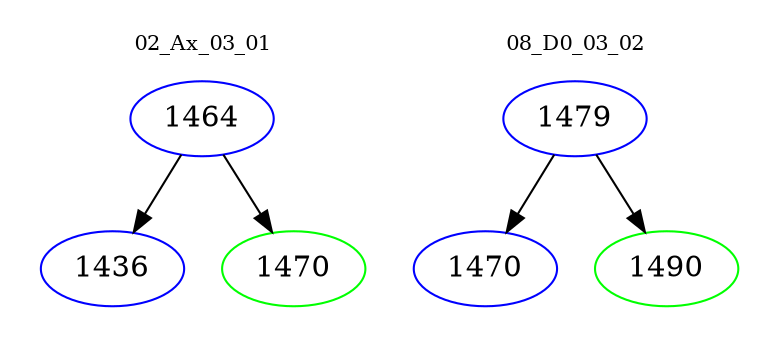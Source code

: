 digraph{
subgraph cluster_0 {
color = white
label = "02_Ax_03_01";
fontsize=10;
T0_1464 [label="1464", color="blue"]
T0_1464 -> T0_1436 [color="black"]
T0_1436 [label="1436", color="blue"]
T0_1464 -> T0_1470 [color="black"]
T0_1470 [label="1470", color="green"]
}
subgraph cluster_1 {
color = white
label = "08_D0_03_02";
fontsize=10;
T1_1479 [label="1479", color="blue"]
T1_1479 -> T1_1470 [color="black"]
T1_1470 [label="1470", color="blue"]
T1_1479 -> T1_1490 [color="black"]
T1_1490 [label="1490", color="green"]
}
}
